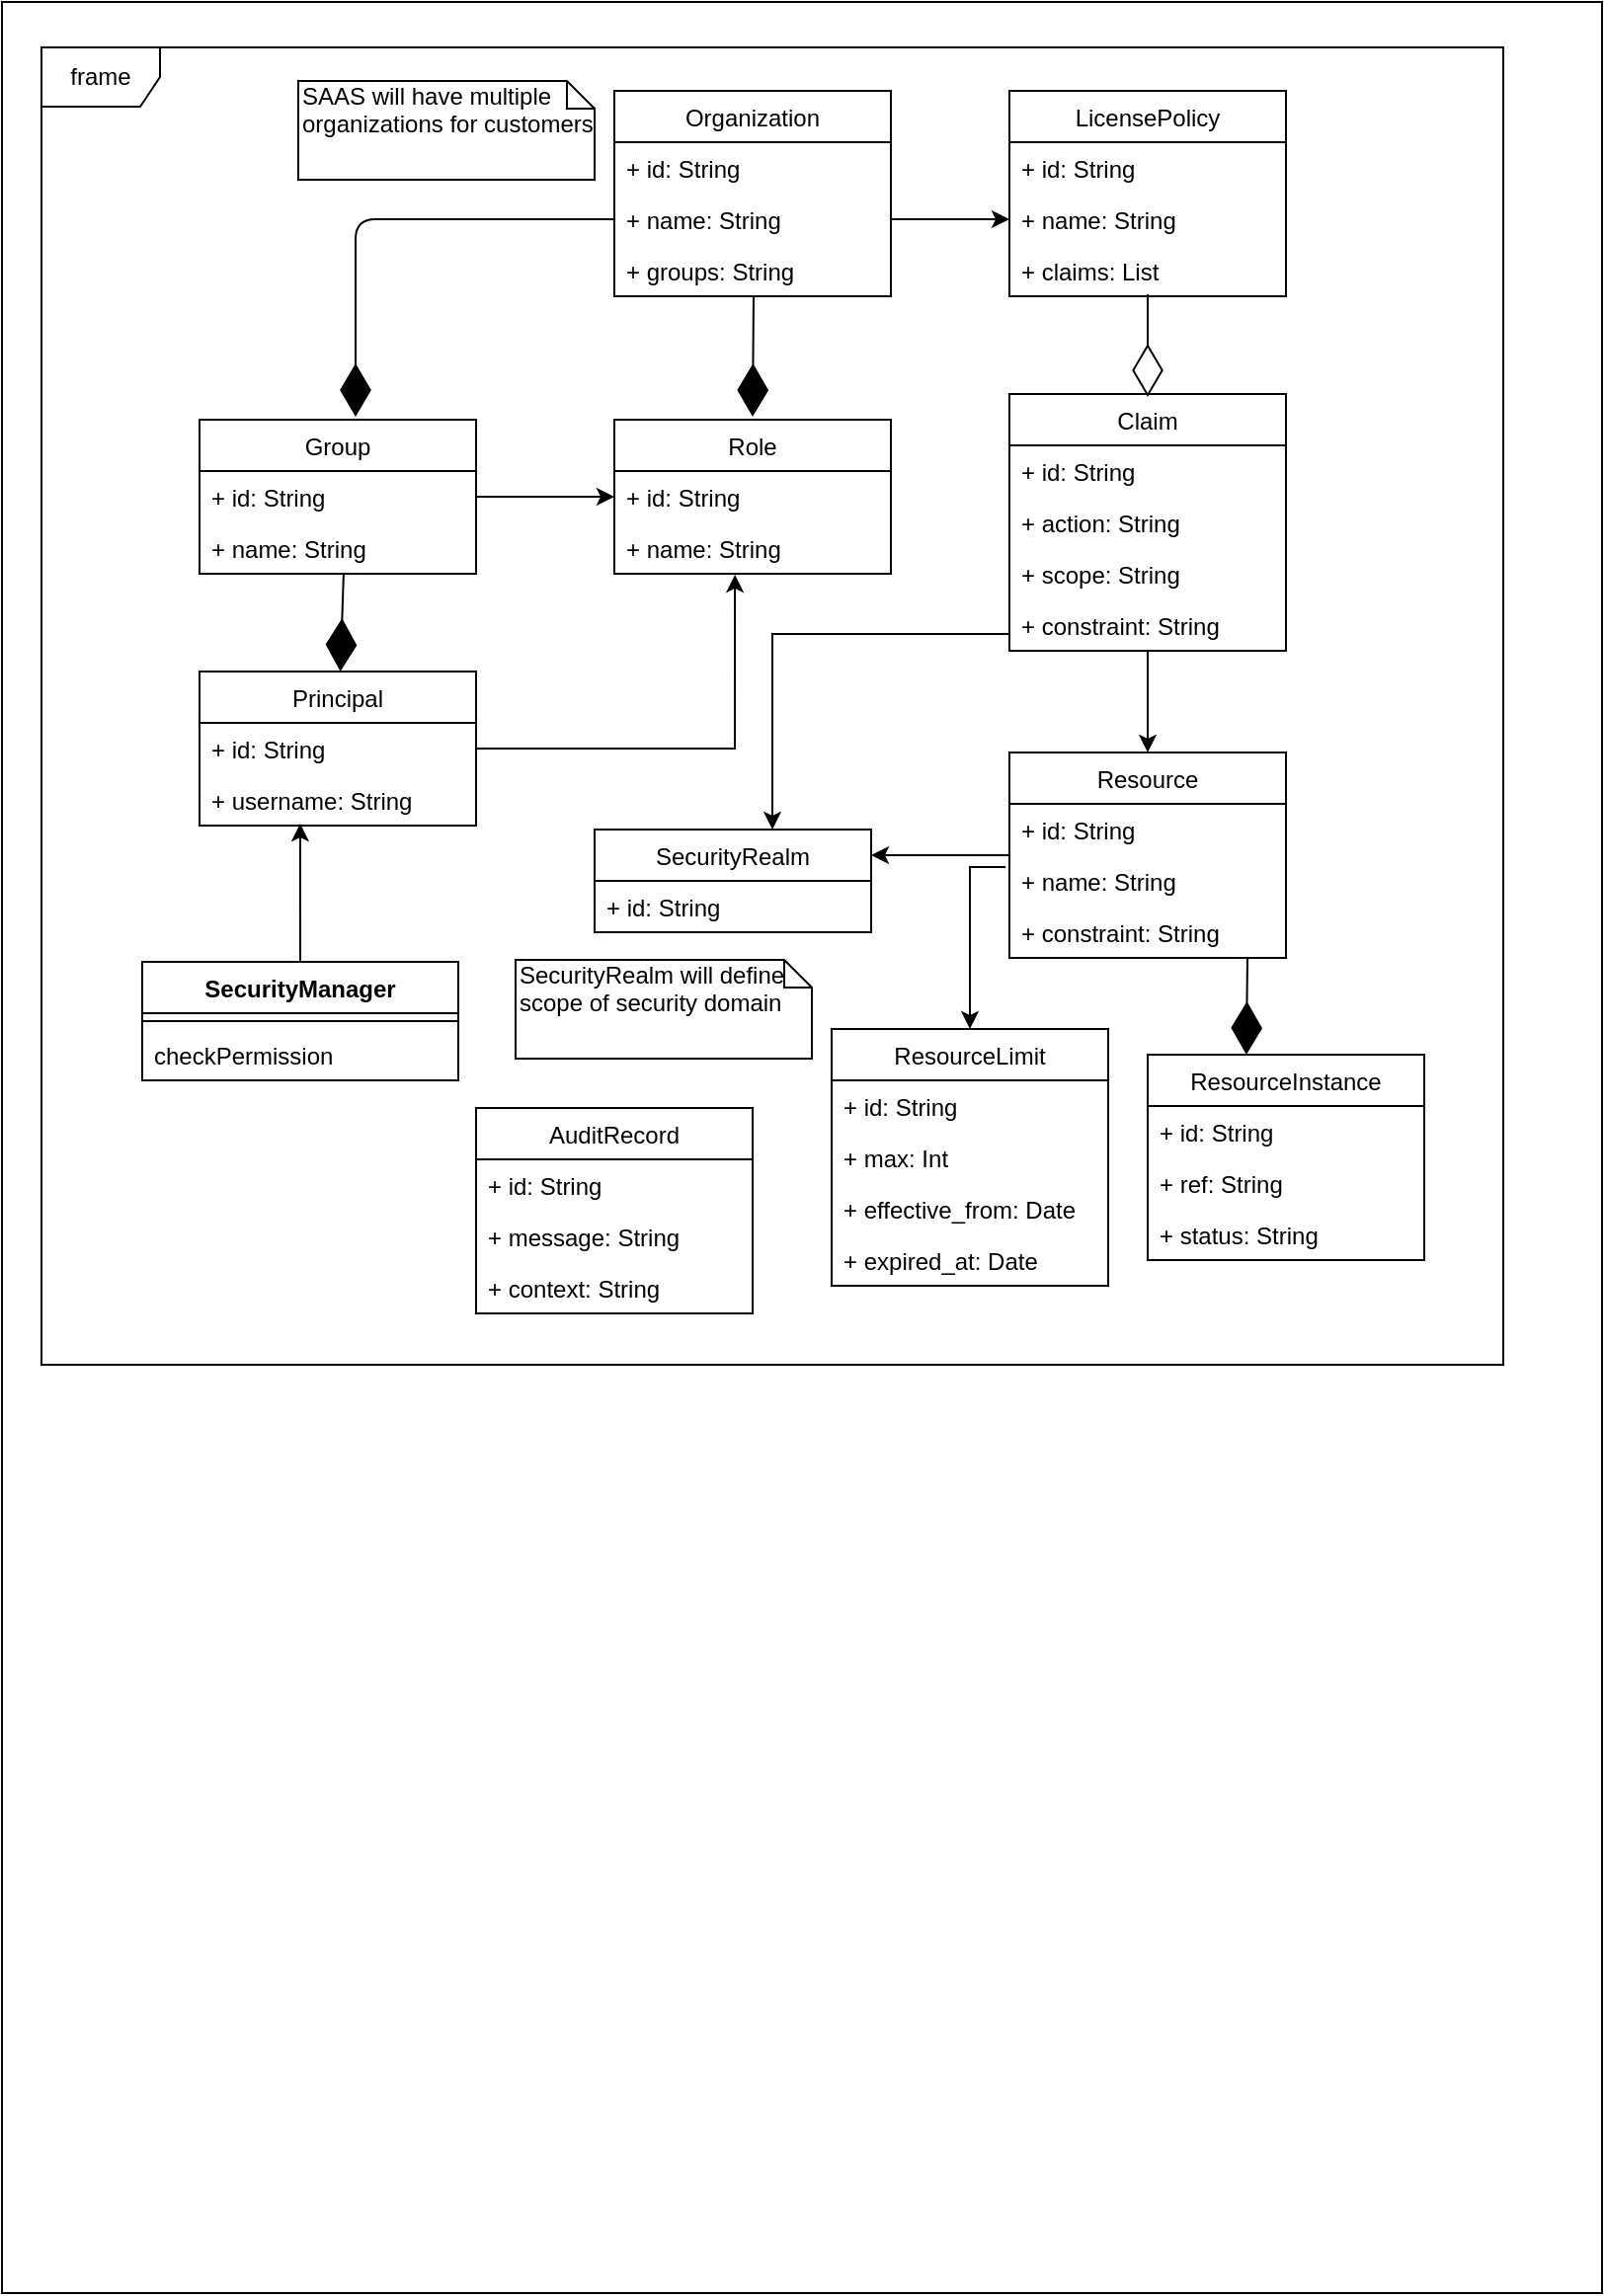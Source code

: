 <mxfile version="10.8.7" type="github"><diagram id="1unYMa8G9MczCseipLST" name="Page-1"><mxGraphModel dx="1477" dy="818" grid="1" gridSize="10" guides="1" tooltips="1" connect="1" arrows="1" fold="1" page="1" pageScale="1" pageWidth="850" pageHeight="1100" math="0" shadow="0"><root><mxCell id="0"/><mxCell id="1" parent="0"/><mxCell id="NSL7rVaFAGXcs8vWHZqC-22" value="" style="html=1;" parent="1" vertex="1"><mxGeometry x="20" y="40" width="810" height="1160" as="geometry"/></mxCell><mxCell id="NSL7rVaFAGXcs8vWHZqC-1" value="SecurityRealm" style="swimlane;fontStyle=0;childLayout=stackLayout;horizontal=1;startSize=26;fillColor=none;horizontalStack=0;resizeParent=1;resizeParentMax=0;resizeLast=0;collapsible=1;marginBottom=0;" parent="1" vertex="1"><mxGeometry x="320" y="459" width="140" height="52" as="geometry"/></mxCell><mxCell id="NSL7rVaFAGXcs8vWHZqC-2" value="+ id: String" style="text;strokeColor=none;fillColor=none;align=left;verticalAlign=top;spacingLeft=4;spacingRight=4;overflow=hidden;rotatable=0;points=[[0,0.5],[1,0.5]];portConstraint=eastwest;" parent="NSL7rVaFAGXcs8vWHZqC-1" vertex="1"><mxGeometry y="26" width="140" height="26" as="geometry"/></mxCell><mxCell id="NSL7rVaFAGXcs8vWHZqC-80" style="edgeStyle=orthogonalEdgeStyle;rounded=0;orthogonalLoop=1;jettySize=auto;html=1;entryX=0.436;entryY=1.019;entryDx=0;entryDy=0;entryPerimeter=0;exitX=1;exitY=0.5;exitDx=0;exitDy=0;" parent="1" source="NSL7rVaFAGXcs8vWHZqC-7" target="NSL7rVaFAGXcs8vWHZqC-69" edge="1"><mxGeometry relative="1" as="geometry"/></mxCell><mxCell id="NSL7rVaFAGXcs8vWHZqC-6" value="Principal" style="swimlane;fontStyle=0;childLayout=stackLayout;horizontal=1;startSize=26;fillColor=none;horizontalStack=0;resizeParent=1;resizeParentMax=0;resizeLast=0;collapsible=1;marginBottom=0;" parent="1" vertex="1"><mxGeometry x="120" y="379" width="140" height="78" as="geometry"/></mxCell><mxCell id="NSL7rVaFAGXcs8vWHZqC-7" value="+ id: String" style="text;strokeColor=none;fillColor=none;align=left;verticalAlign=top;spacingLeft=4;spacingRight=4;overflow=hidden;rotatable=0;points=[[0,0.5],[1,0.5]];portConstraint=eastwest;" parent="NSL7rVaFAGXcs8vWHZqC-6" vertex="1"><mxGeometry y="26" width="140" height="26" as="geometry"/></mxCell><mxCell id="NSL7rVaFAGXcs8vWHZqC-8" value="+ username: String" style="text;strokeColor=none;fillColor=none;align=left;verticalAlign=top;spacingLeft=4;spacingRight=4;overflow=hidden;rotatable=0;points=[[0,0.5],[1,0.5]];portConstraint=eastwest;" parent="NSL7rVaFAGXcs8vWHZqC-6" vertex="1"><mxGeometry y="52" width="140" height="26" as="geometry"/></mxCell><mxCell id="NSL7rVaFAGXcs8vWHZqC-10" value="Organization" style="swimlane;fontStyle=0;childLayout=stackLayout;horizontal=1;startSize=26;fillColor=none;horizontalStack=0;resizeParent=1;resizeParentMax=0;resizeLast=0;collapsible=1;marginBottom=0;" parent="1" vertex="1"><mxGeometry x="330" y="85" width="140" height="104" as="geometry"/></mxCell><mxCell id="NSL7rVaFAGXcs8vWHZqC-11" value="+ id: String" style="text;strokeColor=none;fillColor=none;align=left;verticalAlign=top;spacingLeft=4;spacingRight=4;overflow=hidden;rotatable=0;points=[[0,0.5],[1,0.5]];portConstraint=eastwest;" parent="NSL7rVaFAGXcs8vWHZqC-10" vertex="1"><mxGeometry y="26" width="140" height="26" as="geometry"/></mxCell><mxCell id="NSL7rVaFAGXcs8vWHZqC-12" value="+ name: String" style="text;strokeColor=none;fillColor=none;align=left;verticalAlign=top;spacingLeft=4;spacingRight=4;overflow=hidden;rotatable=0;points=[[0,0.5],[1,0.5]];portConstraint=eastwest;" parent="NSL7rVaFAGXcs8vWHZqC-10" vertex="1"><mxGeometry y="52" width="140" height="26" as="geometry"/></mxCell><mxCell id="NSL7rVaFAGXcs8vWHZqC-13" value="+ groups: String" style="text;strokeColor=none;fillColor=none;align=left;verticalAlign=top;spacingLeft=4;spacingRight=4;overflow=hidden;rotatable=0;points=[[0,0.5],[1,0.5]];portConstraint=eastwest;" parent="NSL7rVaFAGXcs8vWHZqC-10" vertex="1"><mxGeometry y="78" width="140" height="26" as="geometry"/></mxCell><mxCell id="NSL7rVaFAGXcs8vWHZqC-14" value="LicensePolicy" style="swimlane;fontStyle=0;childLayout=stackLayout;horizontal=1;startSize=26;fillColor=none;horizontalStack=0;resizeParent=1;resizeParentMax=0;resizeLast=0;collapsible=1;marginBottom=0;" parent="1" vertex="1"><mxGeometry x="530" y="85" width="140" height="104" as="geometry"/></mxCell><mxCell id="NSL7rVaFAGXcs8vWHZqC-15" value="+ id: String" style="text;strokeColor=none;fillColor=none;align=left;verticalAlign=top;spacingLeft=4;spacingRight=4;overflow=hidden;rotatable=0;points=[[0,0.5],[1,0.5]];portConstraint=eastwest;" parent="NSL7rVaFAGXcs8vWHZqC-14" vertex="1"><mxGeometry y="26" width="140" height="26" as="geometry"/></mxCell><mxCell id="NSL7rVaFAGXcs8vWHZqC-16" value="+ name: String" style="text;strokeColor=none;fillColor=none;align=left;verticalAlign=top;spacingLeft=4;spacingRight=4;overflow=hidden;rotatable=0;points=[[0,0.5],[1,0.5]];portConstraint=eastwest;" parent="NSL7rVaFAGXcs8vWHZqC-14" vertex="1"><mxGeometry y="52" width="140" height="26" as="geometry"/></mxCell><mxCell id="NSL7rVaFAGXcs8vWHZqC-17" value="+ claims: List" style="text;strokeColor=none;fillColor=none;align=left;verticalAlign=top;spacingLeft=4;spacingRight=4;overflow=hidden;rotatable=0;points=[[0,0.5],[1,0.5]];portConstraint=eastwest;" parent="NSL7rVaFAGXcs8vWHZqC-14" vertex="1"><mxGeometry y="78" width="140" height="26" as="geometry"/></mxCell><mxCell id="NSL7rVaFAGXcs8vWHZqC-79" style="edgeStyle=orthogonalEdgeStyle;rounded=0;orthogonalLoop=1;jettySize=auto;html=1;entryX=0;entryY=0.5;entryDx=0;entryDy=0;" parent="1" source="NSL7rVaFAGXcs8vWHZqC-18" target="NSL7rVaFAGXcs8vWHZqC-68" edge="1"><mxGeometry relative="1" as="geometry"/></mxCell><mxCell id="NSL7rVaFAGXcs8vWHZqC-18" value="Group" style="swimlane;fontStyle=0;childLayout=stackLayout;horizontal=1;startSize=26;fillColor=none;horizontalStack=0;resizeParent=1;resizeParentMax=0;resizeLast=0;collapsible=1;marginBottom=0;" parent="1" vertex="1"><mxGeometry x="120" y="251.5" width="140" height="78" as="geometry"/></mxCell><mxCell id="NSL7rVaFAGXcs8vWHZqC-19" value="+ id: String" style="text;strokeColor=none;fillColor=none;align=left;verticalAlign=top;spacingLeft=4;spacingRight=4;overflow=hidden;rotatable=0;points=[[0,0.5],[1,0.5]];portConstraint=eastwest;" parent="NSL7rVaFAGXcs8vWHZqC-18" vertex="1"><mxGeometry y="26" width="140" height="26" as="geometry"/></mxCell><mxCell id="NSL7rVaFAGXcs8vWHZqC-20" value="+ name: String" style="text;strokeColor=none;fillColor=none;align=left;verticalAlign=top;spacingLeft=4;spacingRight=4;overflow=hidden;rotatable=0;points=[[0,0.5],[1,0.5]];portConstraint=eastwest;" parent="NSL7rVaFAGXcs8vWHZqC-18" vertex="1"><mxGeometry y="52" width="140" height="26" as="geometry"/></mxCell><mxCell id="NSL7rVaFAGXcs8vWHZqC-28" style="edgeStyle=orthogonalEdgeStyle;rounded=0;orthogonalLoop=1;jettySize=auto;html=1;entryX=0;entryY=0.5;entryDx=0;entryDy=0;" parent="1" source="NSL7rVaFAGXcs8vWHZqC-12" target="NSL7rVaFAGXcs8vWHZqC-16" edge="1"><mxGeometry relative="1" as="geometry"/></mxCell><mxCell id="NSL7rVaFAGXcs8vWHZqC-50" style="edgeStyle=orthogonalEdgeStyle;rounded=0;orthogonalLoop=1;jettySize=auto;html=1;entryX=0.5;entryY=0;entryDx=0;entryDy=0;" parent="1" source="NSL7rVaFAGXcs8vWHZqC-34" target="NSL7rVaFAGXcs8vWHZqC-45" edge="1"><mxGeometry relative="1" as="geometry"/></mxCell><mxCell id="bph3evvp2ra2I647VVuQ-9" style="edgeStyle=orthogonalEdgeStyle;rounded=0;orthogonalLoop=1;jettySize=auto;html=1;" parent="1" source="NSL7rVaFAGXcs8vWHZqC-34" edge="1"><mxGeometry relative="1" as="geometry"><mxPoint x="410" y="459" as="targetPoint"/><Array as="points"><mxPoint x="410" y="360"/><mxPoint x="410" y="459"/></Array></mxGeometry></mxCell><mxCell id="NSL7rVaFAGXcs8vWHZqC-34" value="Claim" style="swimlane;fontStyle=0;childLayout=stackLayout;horizontal=1;startSize=26;fillColor=none;horizontalStack=0;resizeParent=1;resizeParentMax=0;resizeLast=0;collapsible=1;marginBottom=0;" parent="1" vertex="1"><mxGeometry x="530" y="238.5" width="140" height="130" as="geometry"/></mxCell><mxCell id="NSL7rVaFAGXcs8vWHZqC-35" value="+ id: String" style="text;strokeColor=none;fillColor=none;align=left;verticalAlign=top;spacingLeft=4;spacingRight=4;overflow=hidden;rotatable=0;points=[[0,0.5],[1,0.5]];portConstraint=eastwest;" parent="NSL7rVaFAGXcs8vWHZqC-34" vertex="1"><mxGeometry y="26" width="140" height="26" as="geometry"/></mxCell><mxCell id="NSL7rVaFAGXcs8vWHZqC-36" value="+ action: String" style="text;strokeColor=none;fillColor=none;align=left;verticalAlign=top;spacingLeft=4;spacingRight=4;overflow=hidden;rotatable=0;points=[[0,0.5],[1,0.5]];portConstraint=eastwest;" parent="NSL7rVaFAGXcs8vWHZqC-34" vertex="1"><mxGeometry y="52" width="140" height="26" as="geometry"/></mxCell><mxCell id="NSL7rVaFAGXcs8vWHZqC-39" value="+ scope: String" style="text;strokeColor=none;fillColor=none;align=left;verticalAlign=top;spacingLeft=4;spacingRight=4;overflow=hidden;rotatable=0;points=[[0,0.5],[1,0.5]];portConstraint=eastwest;" parent="NSL7rVaFAGXcs8vWHZqC-34" vertex="1"><mxGeometry y="78" width="140" height="26" as="geometry"/></mxCell><mxCell id="NSL7rVaFAGXcs8vWHZqC-40" value="+ constraint: String" style="text;strokeColor=none;fillColor=none;align=left;verticalAlign=top;spacingLeft=4;spacingRight=4;overflow=hidden;rotatable=0;points=[[0,0.5],[1,0.5]];portConstraint=eastwest;" parent="NSL7rVaFAGXcs8vWHZqC-34" vertex="1"><mxGeometry y="104" width="140" height="26" as="geometry"/></mxCell><mxCell id="NSL7rVaFAGXcs8vWHZqC-41" value="" style="endArrow=diamondThin;endFill=0;endSize=24;html=1;exitX=0.557;exitY=0.962;exitDx=0;exitDy=0;exitPerimeter=0;" parent="1" edge="1"><mxGeometry width="160" relative="1" as="geometry"><mxPoint x="600" y="188" as="sourcePoint"/><mxPoint x="600" y="240" as="targetPoint"/></mxGeometry></mxCell><mxCell id="NSL7rVaFAGXcs8vWHZqC-43" value="" style="endArrow=diamondThin;endFill=1;endSize=24;html=1;exitX=0.521;exitY=1.019;exitDx=0;exitDy=0;exitPerimeter=0;" parent="1" source="NSL7rVaFAGXcs8vWHZqC-20" target="NSL7rVaFAGXcs8vWHZqC-6" edge="1"><mxGeometry width="160" relative="1" as="geometry"><mxPoint x="180" y="510" as="sourcePoint"/><mxPoint x="340" y="510" as="targetPoint"/></mxGeometry></mxCell><mxCell id="NSL7rVaFAGXcs8vWHZqC-44" value="" style="endArrow=diamondThin;endFill=1;endSize=24;html=1;exitX=0.521;exitY=1.019;exitDx=0;exitDy=0;exitPerimeter=0;" parent="1" edge="1"><mxGeometry width="160" relative="1" as="geometry"><mxPoint x="400.5" y="189" as="sourcePoint"/><mxPoint x="400" y="250" as="targetPoint"/></mxGeometry></mxCell><mxCell id="NSL7rVaFAGXcs8vWHZqC-61" style="edgeStyle=orthogonalEdgeStyle;rounded=0;orthogonalLoop=1;jettySize=auto;html=1;entryX=0.5;entryY=0;entryDx=0;entryDy=0;exitX=-0.014;exitY=0.231;exitDx=0;exitDy=0;exitPerimeter=0;" parent="1" source="NSL7rVaFAGXcs8vWHZqC-47" target="NSL7rVaFAGXcs8vWHZqC-55" edge="1"><mxGeometry relative="1" as="geometry"/></mxCell><mxCell id="bph3evvp2ra2I647VVuQ-10" style="edgeStyle=orthogonalEdgeStyle;rounded=0;orthogonalLoop=1;jettySize=auto;html=1;entryX=1;entryY=0.25;entryDx=0;entryDy=0;" parent="1" source="NSL7rVaFAGXcs8vWHZqC-45" target="NSL7rVaFAGXcs8vWHZqC-1" edge="1"><mxGeometry relative="1" as="geometry"/></mxCell><mxCell id="NSL7rVaFAGXcs8vWHZqC-45" value="Resource" style="swimlane;fontStyle=0;childLayout=stackLayout;horizontal=1;startSize=26;fillColor=none;horizontalStack=0;resizeParent=1;resizeParentMax=0;resizeLast=0;collapsible=1;marginBottom=0;" parent="1" vertex="1"><mxGeometry x="530" y="420" width="140" height="104" as="geometry"/></mxCell><mxCell id="NSL7rVaFAGXcs8vWHZqC-46" value="+ id: String" style="text;strokeColor=none;fillColor=none;align=left;verticalAlign=top;spacingLeft=4;spacingRight=4;overflow=hidden;rotatable=0;points=[[0,0.5],[1,0.5]];portConstraint=eastwest;" parent="NSL7rVaFAGXcs8vWHZqC-45" vertex="1"><mxGeometry y="26" width="140" height="26" as="geometry"/></mxCell><mxCell id="NSL7rVaFAGXcs8vWHZqC-47" value="+ name: String" style="text;strokeColor=none;fillColor=none;align=left;verticalAlign=top;spacingLeft=4;spacingRight=4;overflow=hidden;rotatable=0;points=[[0,0.5],[1,0.5]];portConstraint=eastwest;" parent="NSL7rVaFAGXcs8vWHZqC-45" vertex="1"><mxGeometry y="52" width="140" height="26" as="geometry"/></mxCell><mxCell id="NSL7rVaFAGXcs8vWHZqC-49" value="+ constraint: String" style="text;strokeColor=none;fillColor=none;align=left;verticalAlign=top;spacingLeft=4;spacingRight=4;overflow=hidden;rotatable=0;points=[[0,0.5],[1,0.5]];portConstraint=eastwest;" parent="NSL7rVaFAGXcs8vWHZqC-45" vertex="1"><mxGeometry y="78" width="140" height="26" as="geometry"/></mxCell><mxCell id="NSL7rVaFAGXcs8vWHZqC-51" value="ResourceInstance" style="swimlane;fontStyle=0;childLayout=stackLayout;horizontal=1;startSize=26;fillColor=none;horizontalStack=0;resizeParent=1;resizeParentMax=0;resizeLast=0;collapsible=1;marginBottom=0;" parent="1" vertex="1"><mxGeometry x="600" y="573" width="140" height="104" as="geometry"/></mxCell><mxCell id="NSL7rVaFAGXcs8vWHZqC-52" value="+ id: String" style="text;strokeColor=none;fillColor=none;align=left;verticalAlign=top;spacingLeft=4;spacingRight=4;overflow=hidden;rotatable=0;points=[[0,0.5],[1,0.5]];portConstraint=eastwest;" parent="NSL7rVaFAGXcs8vWHZqC-51" vertex="1"><mxGeometry y="26" width="140" height="26" as="geometry"/></mxCell><mxCell id="NSL7rVaFAGXcs8vWHZqC-53" value="+ ref: String" style="text;strokeColor=none;fillColor=none;align=left;verticalAlign=top;spacingLeft=4;spacingRight=4;overflow=hidden;rotatable=0;points=[[0,0.5],[1,0.5]];portConstraint=eastwest;" parent="NSL7rVaFAGXcs8vWHZqC-51" vertex="1"><mxGeometry y="52" width="140" height="26" as="geometry"/></mxCell><mxCell id="NSL7rVaFAGXcs8vWHZqC-54" value="+ status: String" style="text;strokeColor=none;fillColor=none;align=left;verticalAlign=top;spacingLeft=4;spacingRight=4;overflow=hidden;rotatable=0;points=[[0,0.5],[1,0.5]];portConstraint=eastwest;" parent="NSL7rVaFAGXcs8vWHZqC-51" vertex="1"><mxGeometry y="78" width="140" height="26" as="geometry"/></mxCell><mxCell id="NSL7rVaFAGXcs8vWHZqC-55" value="ResourceLimit" style="swimlane;fontStyle=0;childLayout=stackLayout;horizontal=1;startSize=26;fillColor=none;horizontalStack=0;resizeParent=1;resizeParentMax=0;resizeLast=0;collapsible=1;marginBottom=0;" parent="1" vertex="1"><mxGeometry x="440" y="560" width="140" height="130" as="geometry"/></mxCell><mxCell id="NSL7rVaFAGXcs8vWHZqC-56" value="+ id: String" style="text;strokeColor=none;fillColor=none;align=left;verticalAlign=top;spacingLeft=4;spacingRight=4;overflow=hidden;rotatable=0;points=[[0,0.5],[1,0.5]];portConstraint=eastwest;" parent="NSL7rVaFAGXcs8vWHZqC-55" vertex="1"><mxGeometry y="26" width="140" height="26" as="geometry"/></mxCell><mxCell id="NSL7rVaFAGXcs8vWHZqC-57" value="+ max: Int" style="text;strokeColor=none;fillColor=none;align=left;verticalAlign=top;spacingLeft=4;spacingRight=4;overflow=hidden;rotatable=0;points=[[0,0.5],[1,0.5]];portConstraint=eastwest;" parent="NSL7rVaFAGXcs8vWHZqC-55" vertex="1"><mxGeometry y="52" width="140" height="26" as="geometry"/></mxCell><mxCell id="NSL7rVaFAGXcs8vWHZqC-58" value="+ effective_from: Date" style="text;strokeColor=none;fillColor=none;align=left;verticalAlign=top;spacingLeft=4;spacingRight=4;overflow=hidden;rotatable=0;points=[[0,0.5],[1,0.5]];portConstraint=eastwest;" parent="NSL7rVaFAGXcs8vWHZqC-55" vertex="1"><mxGeometry y="78" width="140" height="26" as="geometry"/></mxCell><mxCell id="NSL7rVaFAGXcs8vWHZqC-60" value="+ expired_at: Date" style="text;strokeColor=none;fillColor=none;align=left;verticalAlign=top;spacingLeft=4;spacingRight=4;overflow=hidden;rotatable=0;points=[[0,0.5],[1,0.5]];portConstraint=eastwest;" parent="NSL7rVaFAGXcs8vWHZqC-55" vertex="1"><mxGeometry y="104" width="140" height="26" as="geometry"/></mxCell><mxCell id="NSL7rVaFAGXcs8vWHZqC-66" value="" style="endArrow=diamondThin;endFill=1;endSize=24;html=1;exitX=0.521;exitY=1.019;exitDx=0;exitDy=0;exitPerimeter=0;" parent="1" edge="1"><mxGeometry width="160" relative="1" as="geometry"><mxPoint x="650.5" y="524" as="sourcePoint"/><mxPoint x="649.943" y="573" as="targetPoint"/></mxGeometry></mxCell><mxCell id="NSL7rVaFAGXcs8vWHZqC-67" value="Role" style="swimlane;fontStyle=0;childLayout=stackLayout;horizontal=1;startSize=26;fillColor=none;horizontalStack=0;resizeParent=1;resizeParentMax=0;resizeLast=0;collapsible=1;marginBottom=0;" parent="1" vertex="1"><mxGeometry x="330" y="251.5" width="140" height="78" as="geometry"/></mxCell><mxCell id="NSL7rVaFAGXcs8vWHZqC-68" value="+ id: String" style="text;strokeColor=none;fillColor=none;align=left;verticalAlign=top;spacingLeft=4;spacingRight=4;overflow=hidden;rotatable=0;points=[[0,0.5],[1,0.5]];portConstraint=eastwest;" parent="NSL7rVaFAGXcs8vWHZqC-67" vertex="1"><mxGeometry y="26" width="140" height="26" as="geometry"/></mxCell><mxCell id="NSL7rVaFAGXcs8vWHZqC-69" value="+ name: String" style="text;strokeColor=none;fillColor=none;align=left;verticalAlign=top;spacingLeft=4;spacingRight=4;overflow=hidden;rotatable=0;points=[[0,0.5],[1,0.5]];portConstraint=eastwest;" parent="NSL7rVaFAGXcs8vWHZqC-67" vertex="1"><mxGeometry y="52" width="140" height="26" as="geometry"/></mxCell><mxCell id="NSL7rVaFAGXcs8vWHZqC-71" value="" style="endArrow=diamondThin;endFill=1;endSize=24;html=1;exitX=0;exitY=0.5;exitDx=0;exitDy=0;" parent="1" source="NSL7rVaFAGXcs8vWHZqC-12" edge="1"><mxGeometry width="160" relative="1" as="geometry"><mxPoint x="199.5" y="190" as="sourcePoint"/><mxPoint x="199" y="250" as="targetPoint"/><Array as="points"><mxPoint x="199" y="150"/></Array></mxGeometry></mxCell><mxCell id="bph3evvp2ra2I647VVuQ-1" value="AuditRecord" style="swimlane;fontStyle=0;childLayout=stackLayout;horizontal=1;startSize=26;fillColor=none;horizontalStack=0;resizeParent=1;resizeParentMax=0;resizeLast=0;collapsible=1;marginBottom=0;" parent="1" vertex="1"><mxGeometry x="260" y="600" width="140" height="104" as="geometry"/></mxCell><mxCell id="bph3evvp2ra2I647VVuQ-2" value="+ id: String" style="text;strokeColor=none;fillColor=none;align=left;verticalAlign=top;spacingLeft=4;spacingRight=4;overflow=hidden;rotatable=0;points=[[0,0.5],[1,0.5]];portConstraint=eastwest;" parent="bph3evvp2ra2I647VVuQ-1" vertex="1"><mxGeometry y="26" width="140" height="26" as="geometry"/></mxCell><mxCell id="bph3evvp2ra2I647VVuQ-3" value="+ message: String" style="text;strokeColor=none;fillColor=none;align=left;verticalAlign=top;spacingLeft=4;spacingRight=4;overflow=hidden;rotatable=0;points=[[0,0.5],[1,0.5]];portConstraint=eastwest;" parent="bph3evvp2ra2I647VVuQ-1" vertex="1"><mxGeometry y="52" width="140" height="26" as="geometry"/></mxCell><mxCell id="bph3evvp2ra2I647VVuQ-4" value="+ context: String" style="text;strokeColor=none;fillColor=none;align=left;verticalAlign=top;spacingLeft=4;spacingRight=4;overflow=hidden;rotatable=0;points=[[0,0.5],[1,0.5]];portConstraint=eastwest;" parent="bph3evvp2ra2I647VVuQ-1" vertex="1"><mxGeometry y="78" width="140" height="26" as="geometry"/></mxCell><mxCell id="bph3evvp2ra2I647VVuQ-12" value="SAAS will have multiple organizations for customers" style="shape=note;whiteSpace=wrap;html=1;size=14;verticalAlign=top;align=left;spacingTop=-6;" parent="1" vertex="1"><mxGeometry x="170" y="80" width="150" height="50" as="geometry"/></mxCell><mxCell id="bph3evvp2ra2I647VVuQ-14" value="SecurityRealm will define scope of security domain" style="shape=note;whiteSpace=wrap;html=1;size=14;verticalAlign=top;align=left;spacingTop=-6;" parent="1" vertex="1"><mxGeometry x="280" y="525" width="150" height="50" as="geometry"/></mxCell><mxCell id="bph3evvp2ra2I647VVuQ-24" style="edgeStyle=orthogonalEdgeStyle;rounded=0;orthogonalLoop=1;jettySize=auto;html=1;entryX=0.364;entryY=0.962;entryDx=0;entryDy=0;entryPerimeter=0;exitX=0.5;exitY=0;exitDx=0;exitDy=0;" parent="1" source="bph3evvp2ra2I647VVuQ-20" target="NSL7rVaFAGXcs8vWHZqC-8" edge="1"><mxGeometry relative="1" as="geometry"/></mxCell><mxCell id="bph3evvp2ra2I647VVuQ-20" value="SecurityManager" style="swimlane;fontStyle=1;align=center;verticalAlign=top;childLayout=stackLayout;horizontal=1;startSize=26;horizontalStack=0;resizeParent=1;resizeParentMax=0;resizeLast=0;collapsible=1;marginBottom=0;" parent="1" vertex="1"><mxGeometry x="91" y="526" width="160" height="60" as="geometry"/></mxCell><mxCell id="bph3evvp2ra2I647VVuQ-22" value="" style="line;strokeWidth=1;fillColor=none;align=left;verticalAlign=middle;spacingTop=-1;spacingLeft=3;spacingRight=3;rotatable=0;labelPosition=right;points=[];portConstraint=eastwest;" parent="bph3evvp2ra2I647VVuQ-20" vertex="1"><mxGeometry y="26" width="160" height="8" as="geometry"/></mxCell><mxCell id="bph3evvp2ra2I647VVuQ-23" value="checkPermission" style="text;strokeColor=none;fillColor=none;align=left;verticalAlign=top;spacingLeft=4;spacingRight=4;overflow=hidden;rotatable=0;points=[[0,0.5],[1,0.5]];portConstraint=eastwest;" parent="bph3evvp2ra2I647VVuQ-20" vertex="1"><mxGeometry y="34" width="160" height="26" as="geometry"/></mxCell><mxCell id="Z7qG8KhCImp0efEG_4FD-2" value="frame" style="shape=umlFrame;whiteSpace=wrap;html=1;" vertex="1" parent="1"><mxGeometry x="40" y="63" width="740" height="667" as="geometry"/></mxCell></root></mxGraphModel></diagram></mxfile>